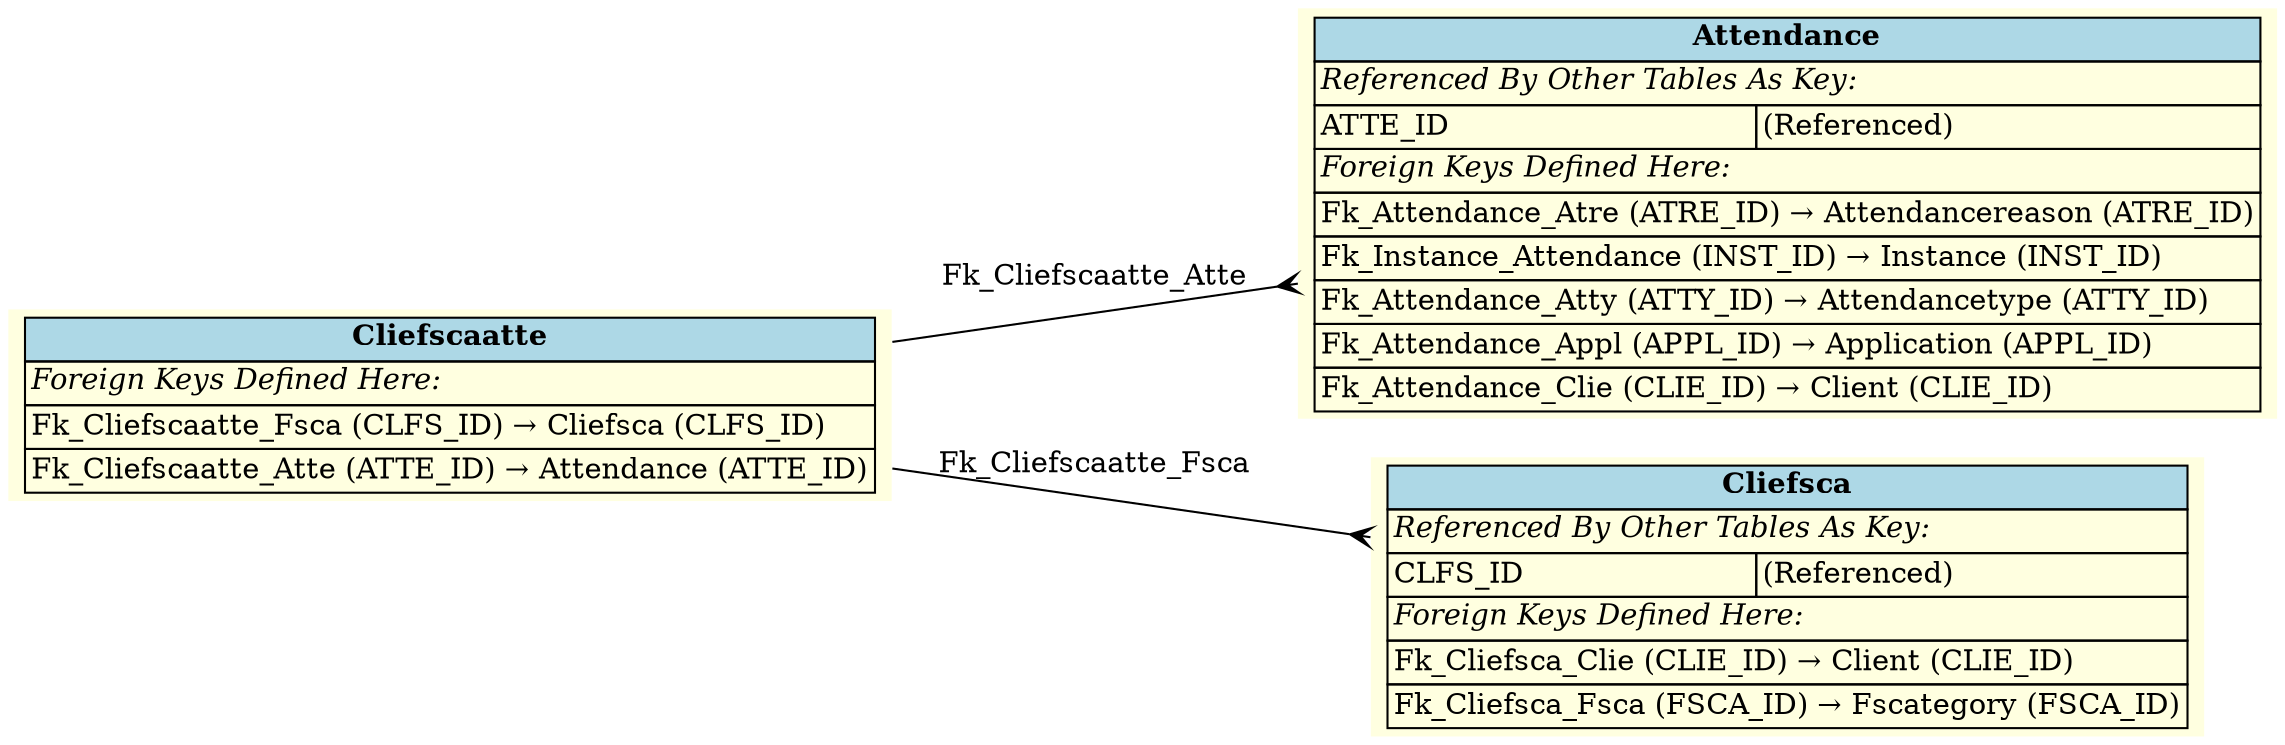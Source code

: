 digraph ERD {
  rankdir=LR;
  node [shape=plaintext, style=filled, fillcolor=lightyellow];
  edge [arrowhead=crow, arrowtail=none, dir=both, labelfontsize=10];

  "Cliefscaatte" [
    label=<
    <TABLE BORDER="0" CELLBORDER="1" CELLSPACING="0" BGCOLOR="lightyellow">
      <TR><TD COLSPAN="2" BGCOLOR="lightblue"><B>Cliefscaatte</B></TD></TR>
      <TR><TD COLSPAN="2" ALIGN="LEFT"><I>Foreign Keys Defined Here:</I></TD></TR>
      <TR><TD ALIGN="LEFT" COLSPAN="2">Fk_Cliefscaatte_Fsca (CLFS_ID) &rarr; Cliefsca (CLFS_ID)</TD></TR>
      <TR><TD ALIGN="LEFT" COLSPAN="2">Fk_Cliefscaatte_Atte (ATTE_ID) &rarr; Attendance (ATTE_ID)</TD></TR>
    </TABLE>
    >
  ];

  "Attendance" [
    label=<
    <TABLE BORDER="0" CELLBORDER="1" CELLSPACING="0" BGCOLOR="lightyellow">
      <TR><TD COLSPAN="2" BGCOLOR="lightblue"><B>Attendance</B></TD></TR>
      <TR><TD COLSPAN="2" ALIGN="LEFT"><I>Referenced By Other Tables As Key:</I></TD></TR>
      <TR><TD ALIGN="LEFT">ATTE_ID</TD><TD ALIGN="LEFT">(Referenced)</TD></TR>
      <TR><TD COLSPAN="2" ALIGN="LEFT"><I>Foreign Keys Defined Here:</I></TD></TR>
      <TR><TD ALIGN="LEFT" COLSPAN="2">Fk_Attendance_Atre (ATRE_ID) &rarr; Attendancereason (ATRE_ID)</TD></TR>
      <TR><TD ALIGN="LEFT" COLSPAN="2">Fk_Instance_Attendance (INST_ID) &rarr; Instance (INST_ID)</TD></TR>
      <TR><TD ALIGN="LEFT" COLSPAN="2">Fk_Attendance_Atty (ATTY_ID) &rarr; Attendancetype (ATTY_ID)</TD></TR>
      <TR><TD ALIGN="LEFT" COLSPAN="2">Fk_Attendance_Appl (APPL_ID) &rarr; Application (APPL_ID)</TD></TR>
      <TR><TD ALIGN="LEFT" COLSPAN="2">Fk_Attendance_Clie (CLIE_ID) &rarr; Client (CLIE_ID)</TD></TR>
    </TABLE>
    >
  ];

  "Cliefsca" [
    label=<
    <TABLE BORDER="0" CELLBORDER="1" CELLSPACING="0" BGCOLOR="lightyellow">
      <TR><TD COLSPAN="2" BGCOLOR="lightblue"><B>Cliefsca</B></TD></TR>
      <TR><TD COLSPAN="2" ALIGN="LEFT"><I>Referenced By Other Tables As Key:</I></TD></TR>
      <TR><TD ALIGN="LEFT">CLFS_ID</TD><TD ALIGN="LEFT">(Referenced)</TD></TR>
      <TR><TD COLSPAN="2" ALIGN="LEFT"><I>Foreign Keys Defined Here:</I></TD></TR>
      <TR><TD ALIGN="LEFT" COLSPAN="2">Fk_Cliefsca_Clie (CLIE_ID) &rarr; Client (CLIE_ID)</TD></TR>
      <TR><TD ALIGN="LEFT" COLSPAN="2">Fk_Cliefsca_Fsca (FSCA_ID) &rarr; Fscategory (FSCA_ID)</TD></TR>
    </TABLE>
    >
  ];

  "Cliefscaatte" -> "Attendance" [label=" Fk_Cliefscaatte_Atte "];
  "Cliefscaatte" -> "Cliefsca" [label=" Fk_Cliefscaatte_Fsca "];
}
